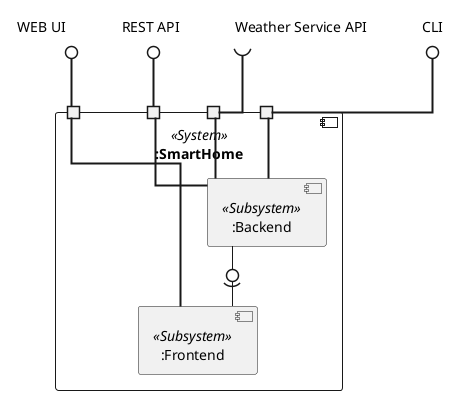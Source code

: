 @startuml
skinparam linetype ortho

component :SmartHome <<System>> {

    component ":Backend" <<Subsystem>> as BE {
    }

    component ":Frontend" <<Subsystem>> as FE {
    }

    port " " as P1
    port " " as P2
    port " " as P3
    port " " as P4

    P1 -[bold]- BE
    P2 -[bold]- FE
    P3 -[bold]- BE
    P4 -[bold]- BE

    BE -0)- FE
}

rectangle "WEB UI" as WEB
rectangle "CLI" as CLI
rectangle "REST API" as REST
rectangle "Weather Service API" as WS

skinparam rectangle {
    BackgroundColor #FFFFFF
    BorderColor #FFFFFF
}

P2 -[bold]up-0 WEB
P1 -[bold]up-0 CLI
P3 -[bold]up-( WS
P4 -[bold]up-0 REST
@enduml